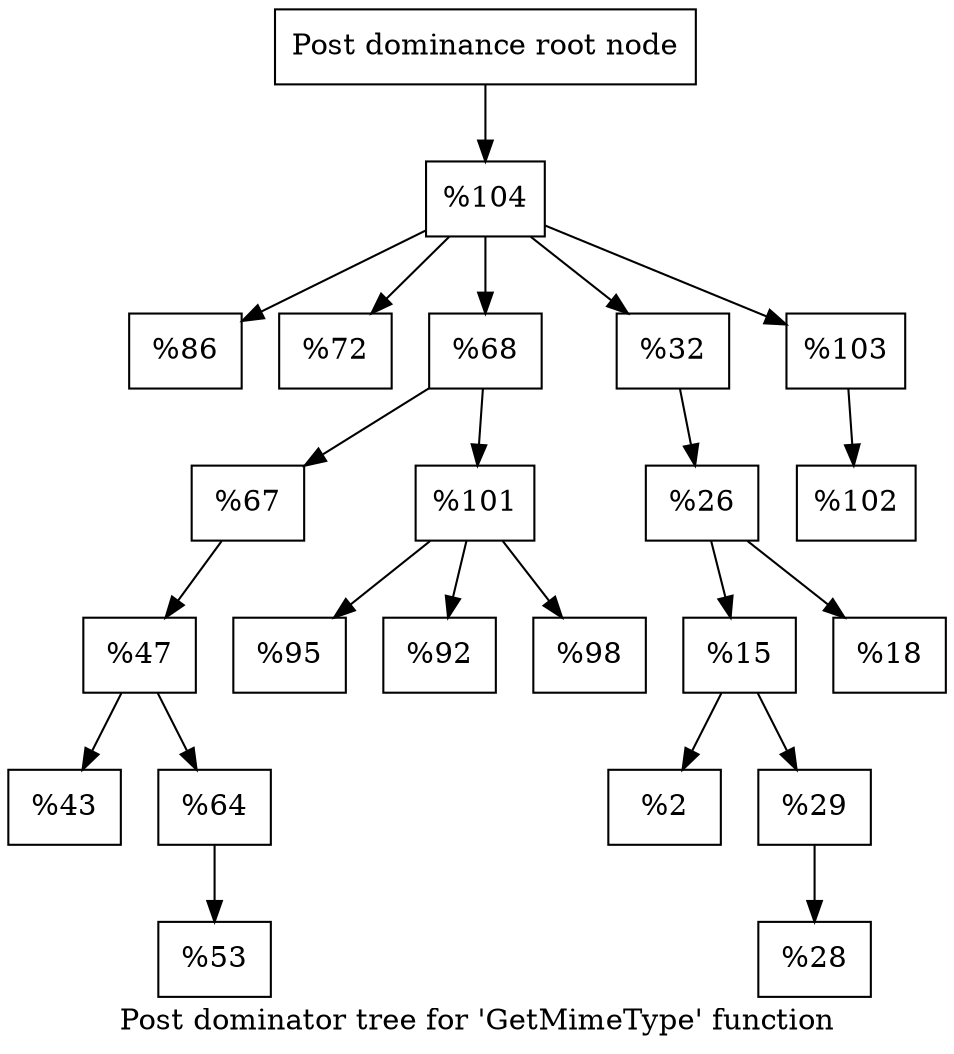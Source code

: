 digraph "Post dominator tree for 'GetMimeType' function" {
	label="Post dominator tree for 'GetMimeType' function";

	Node0x9673e0 [shape=record,label="{Post dominance root node}"];
	Node0x9673e0 -> Node0x9b06c0;
	Node0x9b06c0 [shape=record,label="{%104}"];
	Node0x9b06c0 -> Node0x95e800;
	Node0x9b06c0 -> Node0x995000;
	Node0x9b06c0 -> Node0x9a4a20;
	Node0x9b06c0 -> Node0x98e1f0;
	Node0x9b06c0 -> Node0x98f890;
	Node0x95e800 [shape=record,label="{%86}"];
	Node0x995000 [shape=record,label="{%72}"];
	Node0x9a4a20 [shape=record,label="{%68}"];
	Node0x9a4a20 -> Node0x98f570;
	Node0x9a4a20 -> Node0x9a4c00;
	Node0x98f570 [shape=record,label="{%67}"];
	Node0x98f570 -> Node0x98b590;
	Node0x98b590 [shape=record,label="{%47}"];
	Node0x98b590 -> Node0x969780;
	Node0x98b590 -> Node0x967d60;
	Node0x969780 [shape=record,label="{%43}"];
	Node0x967d60 [shape=record,label="{%64}"];
	Node0x967d60 -> Node0x9a5de0;
	Node0x9a5de0 [shape=record,label="{%53}"];
	Node0x9a4c00 [shape=record,label="{%101}"];
	Node0x9a4c00 -> Node0x995d40;
	Node0x9a4c00 -> Node0x96fc20;
	Node0x9a4c00 -> Node0x986720;
	Node0x995d40 [shape=record,label="{%95}"];
	Node0x96fc20 [shape=record,label="{%92}"];
	Node0x986720 [shape=record,label="{%98}"];
	Node0x98e1f0 [shape=record,label="{%32}"];
	Node0x98e1f0 -> Node0x964930;
	Node0x964930 [shape=record,label="{%26}"];
	Node0x964930 -> Node0x9a48d0;
	Node0x964930 -> Node0x982710;
	Node0x9a48d0 [shape=record,label="{%15}"];
	Node0x9a48d0 -> Node0x9670d0;
	Node0x9a48d0 -> Node0x9ac040;
	Node0x9670d0 [shape=record,label="{%2}"];
	Node0x9ac040 [shape=record,label="{%29}"];
	Node0x9ac040 -> Node0x9aa080;
	Node0x9aa080 [shape=record,label="{%28}"];
	Node0x982710 [shape=record,label="{%18}"];
	Node0x98f890 [shape=record,label="{%103}"];
	Node0x98f890 -> Node0x9e4410;
	Node0x9e4410 [shape=record,label="{%102}"];
}
